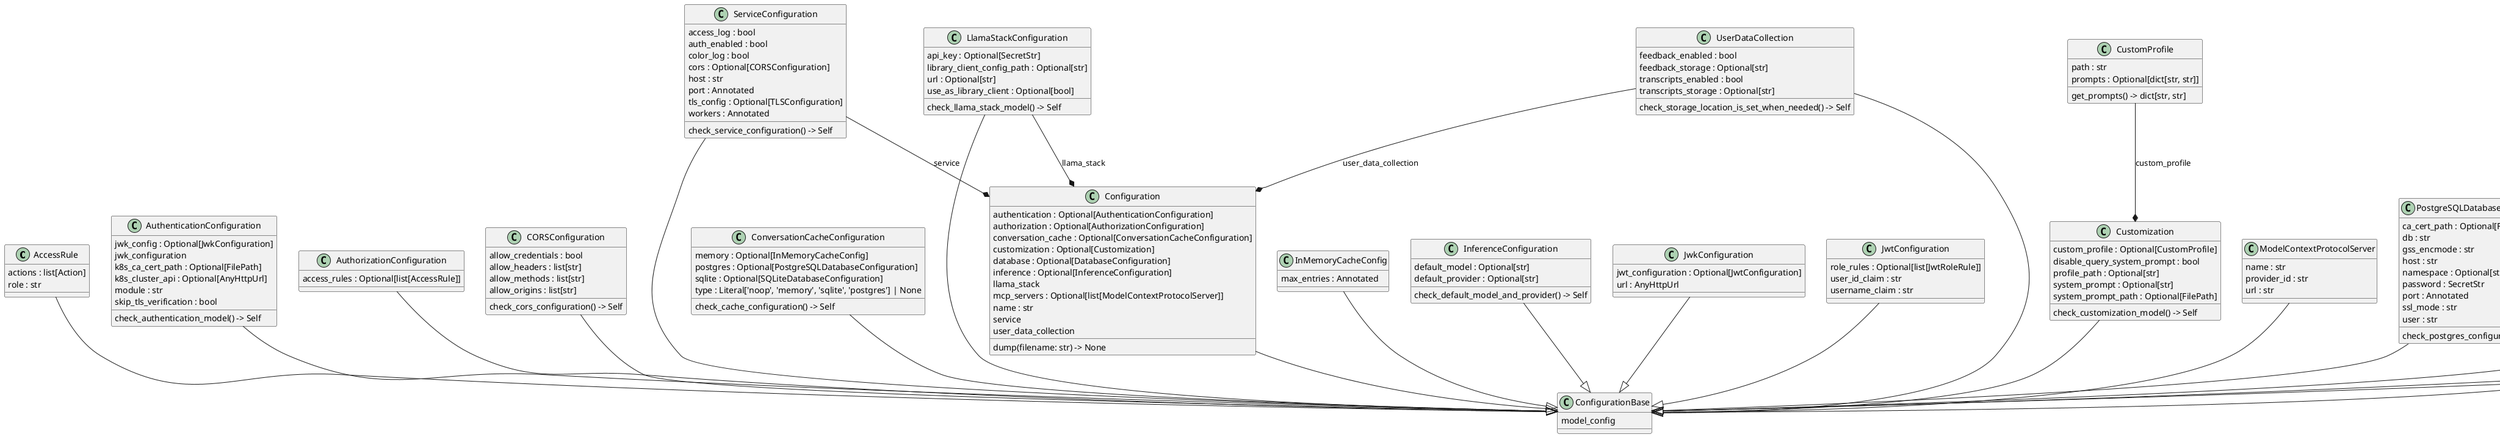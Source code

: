 @startuml classes
set namespaceSeparator none
class "AccessRule" as src.models.config.AccessRule {
  actions : list[Action]
  role : str
}
class "Action" as src.models.config.Action {
  name
}
class "AuthenticationConfiguration" as src.models.config.AuthenticationConfiguration {
  jwk_config : Optional[JwkConfiguration]
  jwk_configuration
  k8s_ca_cert_path : Optional[FilePath]
  k8s_cluster_api : Optional[AnyHttpUrl]
  module : str
  skip_tls_verification : bool
  check_authentication_model() -> Self
}
class "AuthorizationConfiguration" as src.models.config.AuthorizationConfiguration {
  access_rules : Optional[list[AccessRule]]
}
class "CORSConfiguration" as src.models.config.CORSConfiguration {
  allow_credentials : bool
  allow_headers : list[str]
  allow_methods : list[str]
  allow_origins : list[str]
  check_cors_configuration() -> Self
}
class "Configuration" as src.models.config.Configuration {
  authentication : Optional[AuthenticationConfiguration]
  authorization : Optional[AuthorizationConfiguration]
  conversation_cache : Optional[ConversationCacheConfiguration]
  customization : Optional[Customization]
  database : Optional[DatabaseConfiguration]
  inference : Optional[InferenceConfiguration]
  llama_stack
  mcp_servers : Optional[list[ModelContextProtocolServer]]
  name : str
  service
  user_data_collection
  dump(filename: str) -> None
}
class "ConfigurationBase" as src.models.config.ConfigurationBase {
  model_config
}
class "ConversationCacheConfiguration" as src.models.config.ConversationCacheConfiguration {
  memory : Optional[InMemoryCacheConfig]
  postgres : Optional[PostgreSQLDatabaseConfiguration]
  sqlite : Optional[SQLiteDatabaseConfiguration]
  type : Literal['noop', 'memory', 'sqlite', 'postgres'] | None
  check_cache_configuration() -> Self
}
class "CustomProfile" as src.models.config.CustomProfile {
  path : str
  prompts : Optional[dict[str, str]]
  get_prompts() -> dict[str, str]
}
class "Customization" as src.models.config.Customization {
  custom_profile : Optional[CustomProfile]
  disable_query_system_prompt : bool
  profile_path : Optional[str]
  system_prompt : Optional[str]
  system_prompt_path : Optional[FilePath]
  check_customization_model() -> Self
}
class "DatabaseConfiguration" as src.models.config.DatabaseConfiguration {
  config
  db_type
  postgres : Optional[PostgreSQLDatabaseConfiguration]
  sqlite : Optional[SQLiteDatabaseConfiguration]
  check_database_configuration() -> Self
}
class "InMemoryCacheConfig" as src.models.config.InMemoryCacheConfig {
  max_entries : Annotated
}
class "InferenceConfiguration" as src.models.config.InferenceConfiguration {
  default_model : Optional[str]
  default_provider : Optional[str]
  check_default_model_and_provider() -> Self
}
class "JsonPathOperator" as src.models.config.JsonPathOperator {
  name
}
class "JwkConfiguration" as src.models.config.JwkConfiguration {
  jwt_configuration : Optional[JwtConfiguration]
  url : AnyHttpUrl
}
class "JwtConfiguration" as src.models.config.JwtConfiguration {
  role_rules : Optional[list[JwtRoleRule]]
  user_id_claim : str
  username_claim : str
}
class "JwtRoleRule" as src.models.config.JwtRoleRule {
  compiled_regex
  jsonpath : str
  negate : bool
  operator
  roles : list[str]
  value : Any
  check_jsonpath() -> Self
  check_regex_pattern() -> Self
  check_roles() -> Self
}
class "LlamaStackConfiguration" as src.models.config.LlamaStackConfiguration {
  api_key : Optional[SecretStr]
  library_client_config_path : Optional[str]
  url : Optional[str]
  use_as_library_client : Optional[bool]
  check_llama_stack_model() -> Self
}
class "ModelContextProtocolServer" as src.models.config.ModelContextProtocolServer {
  name : str
  provider_id : str
  url : str
}
class "PostgreSQLDatabaseConfiguration" as src.models.config.PostgreSQLDatabaseConfiguration {
  ca_cert_path : Optional[FilePath]
  db : str
  gss_encmode : str
  host : str
  namespace : Optional[str]
  password : SecretStr
  port : Annotated
  ssl_mode : str
  user : str
  check_postgres_configuration() -> Self
}
class "SQLiteDatabaseConfiguration" as src.models.config.SQLiteDatabaseConfiguration {
  db_path : str
}
class "ServiceConfiguration" as src.models.config.ServiceConfiguration {
  access_log : bool
  auth_enabled : bool
  color_log : bool
  cors : Optional[CORSConfiguration]
  host : str
  port : Annotated
  tls_config : Optional[TLSConfiguration]
  workers : Annotated
  check_service_configuration() -> Self
}
class "TLSConfiguration" as src.models.config.TLSConfiguration {
  tls_certificate_path : Optional[FilePath]
  tls_key_password : Optional[FilePath]
  tls_key_path : Optional[FilePath]
  check_tls_configuration() -> Self
}
class "UserDataCollection" as src.models.config.UserDataCollection {
  feedback_enabled : bool
  feedback_storage : Optional[str]
  transcripts_enabled : bool
  transcripts_storage : Optional[str]
  check_storage_location_is_set_when_needed() -> Self
}
src.models.config.AccessRule --|> src.models.config.ConfigurationBase
src.models.config.AuthenticationConfiguration --|> src.models.config.ConfigurationBase
src.models.config.AuthorizationConfiguration --|> src.models.config.ConfigurationBase
src.models.config.CORSConfiguration --|> src.models.config.ConfigurationBase
src.models.config.Configuration --|> src.models.config.ConfigurationBase
src.models.config.ConversationCacheConfiguration --|> src.models.config.ConfigurationBase
src.models.config.Customization --|> src.models.config.ConfigurationBase
src.models.config.DatabaseConfiguration --|> src.models.config.ConfigurationBase
src.models.config.InMemoryCacheConfig --|> src.models.config.ConfigurationBase
src.models.config.InferenceConfiguration --|> src.models.config.ConfigurationBase
src.models.config.JwkConfiguration --|> src.models.config.ConfigurationBase
src.models.config.JwtConfiguration --|> src.models.config.ConfigurationBase
src.models.config.JwtRoleRule --|> src.models.config.ConfigurationBase
src.models.config.LlamaStackConfiguration --|> src.models.config.ConfigurationBase
src.models.config.ModelContextProtocolServer --|> src.models.config.ConfigurationBase
src.models.config.PostgreSQLDatabaseConfiguration --|> src.models.config.ConfigurationBase
src.models.config.SQLiteDatabaseConfiguration --|> src.models.config.ConfigurationBase
src.models.config.ServiceConfiguration --|> src.models.config.ConfigurationBase
src.models.config.TLSConfiguration --|> src.models.config.ConfigurationBase
src.models.config.UserDataCollection --|> src.models.config.ConfigurationBase
src.models.config.CustomProfile --* src.models.config.Customization : custom_profile
src.models.config.JsonPathOperator --* src.models.config.JwtRoleRule : operator
src.models.config.LlamaStackConfiguration --* src.models.config.Configuration : llama_stack
src.models.config.SQLiteDatabaseConfiguration --* src.models.config.DatabaseConfiguration : sqlite
src.models.config.ServiceConfiguration --* src.models.config.Configuration : service
src.models.config.UserDataCollection --* src.models.config.Configuration : user_data_collection
@enduml
